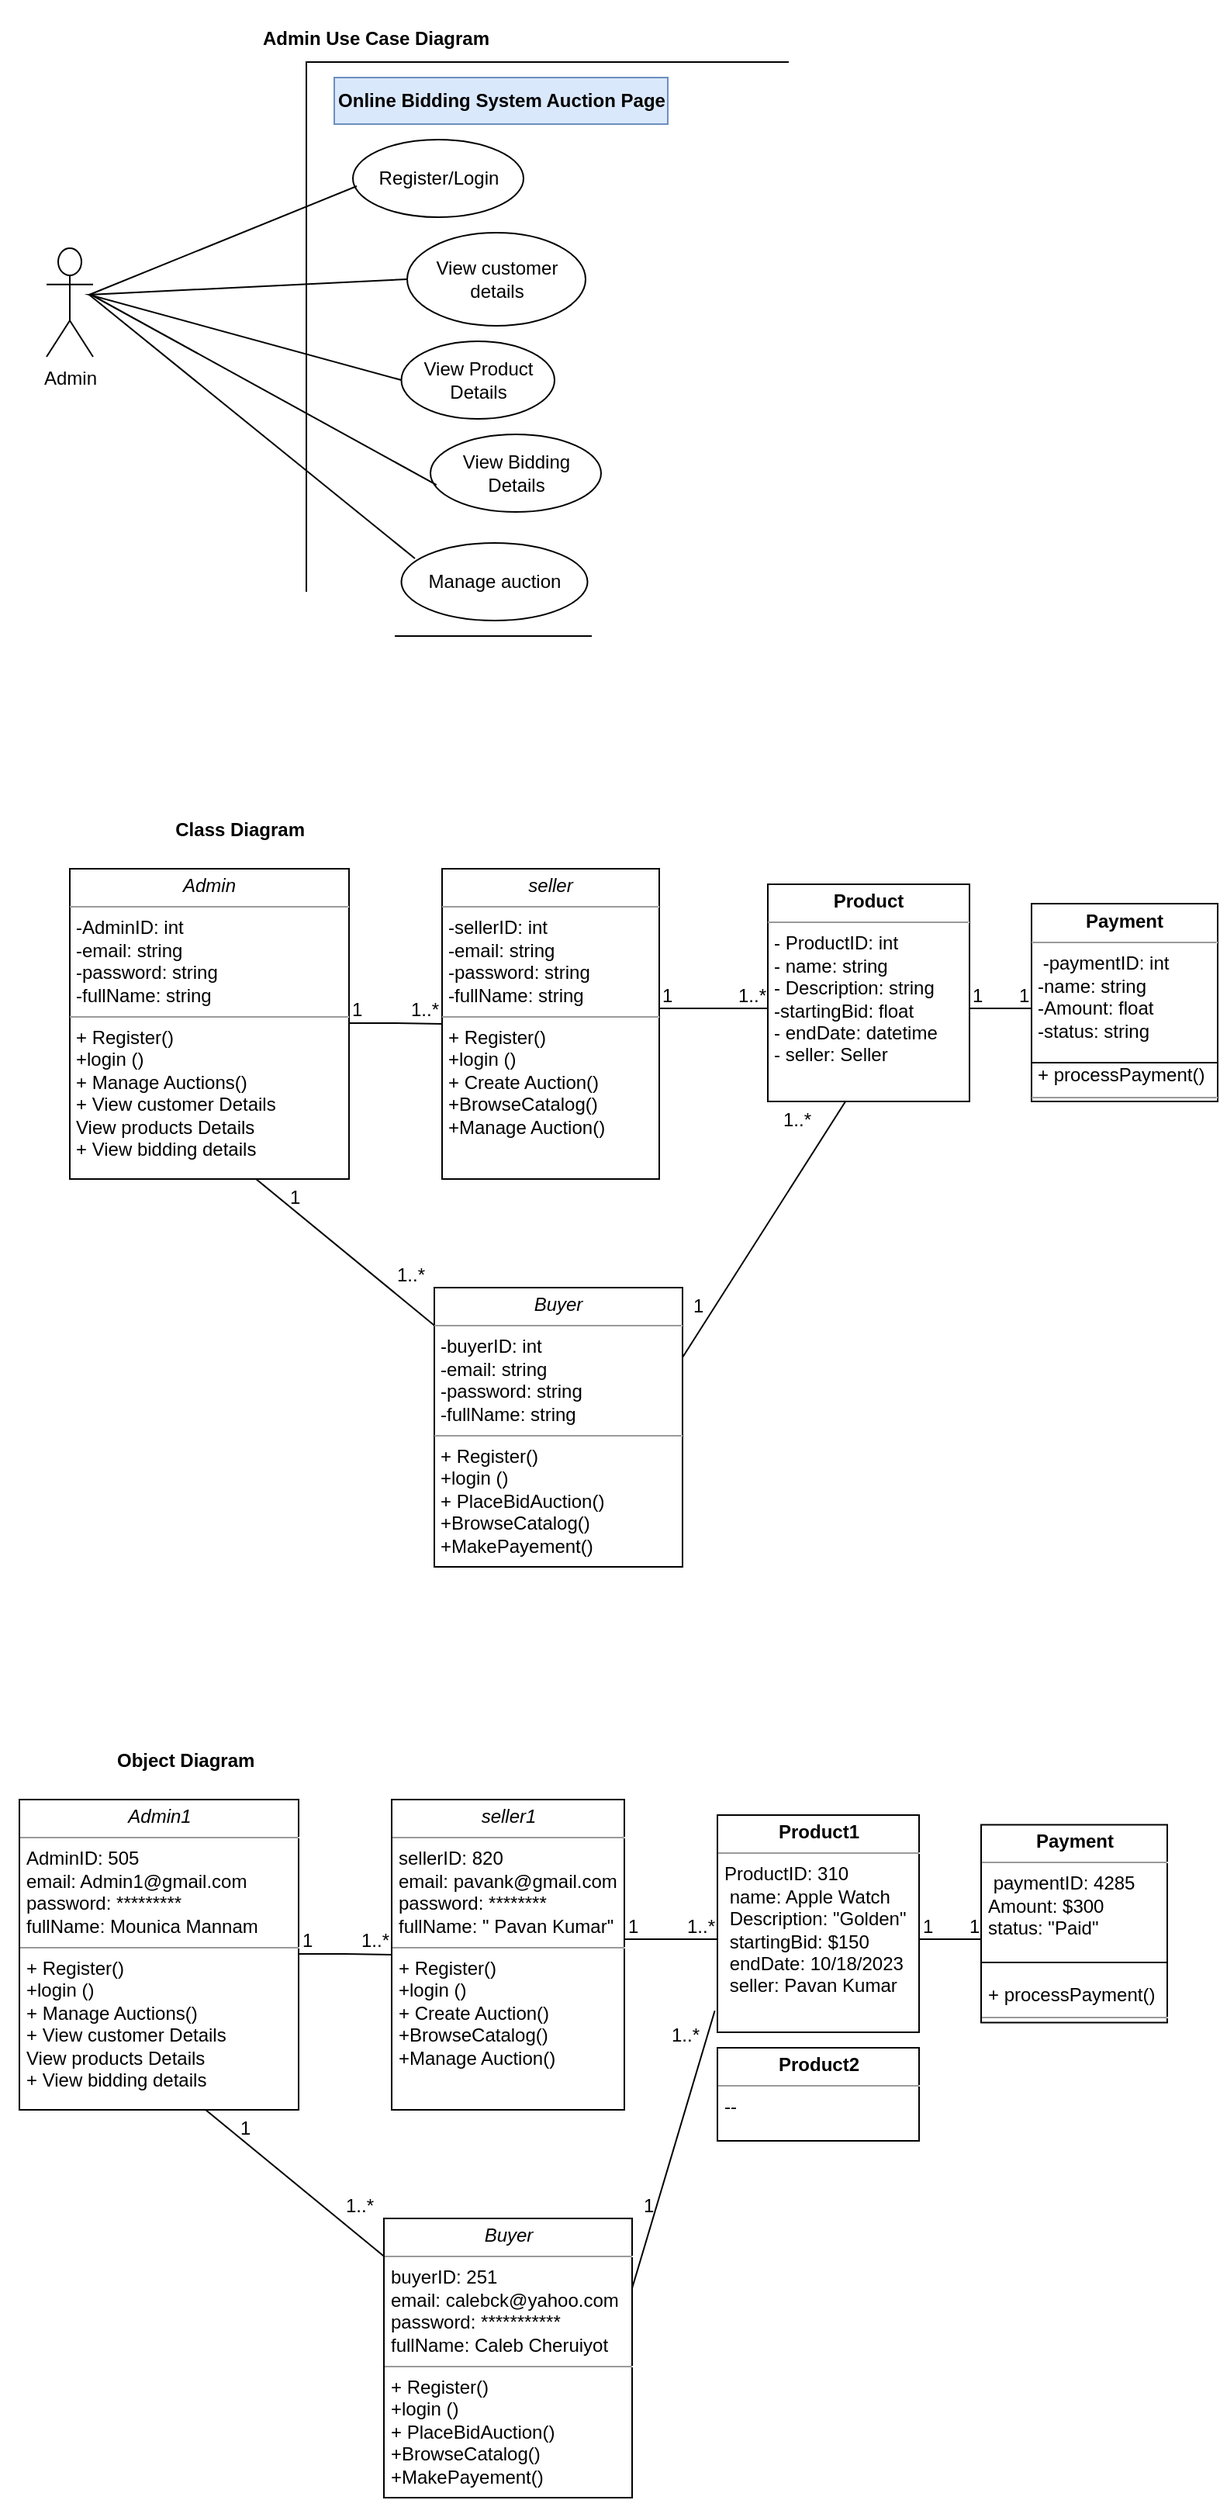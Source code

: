<mxfile version="22.1.3" type="github">
  <diagram name="Page-1" id="OG9XARLu_X4fbzeJdVaa">
    <mxGraphModel dx="756" dy="419" grid="1" gridSize="10" guides="1" tooltips="1" connect="1" arrows="1" fold="1" page="1" pageScale="1" pageWidth="850" pageHeight="1100" math="0" shadow="0">
      <root>
        <mxCell id="0" />
        <mxCell id="1" parent="0" />
        <mxCell id="toqwwro1pnexpCAOvcfP-1" value="" style="whiteSpace=wrap;html=1;aspect=fixed;" vertex="1" parent="1">
          <mxGeometry x="257.5" y="110" width="370" height="370" as="geometry" />
        </mxCell>
        <mxCell id="toqwwro1pnexpCAOvcfP-2" value="Online Bidding System Auction Page" style="text;html=1;strokeColor=#6c8ebf;fillColor=#dae8fc;align=center;verticalAlign=middle;whiteSpace=wrap;rounded=0;fontStyle=1" vertex="1" parent="1">
          <mxGeometry x="275.5" y="120" width="215" height="30" as="geometry" />
        </mxCell>
        <mxCell id="toqwwro1pnexpCAOvcfP-3" value="View customer details" style="ellipse;whiteSpace=wrap;html=1;" vertex="1" parent="1">
          <mxGeometry x="322.5" y="220" width="115" height="60" as="geometry" />
        </mxCell>
        <mxCell id="toqwwro1pnexpCAOvcfP-4" value="View Product Details" style="ellipse;whiteSpace=wrap;html=1;" vertex="1" parent="1">
          <mxGeometry x="318.75" y="290" width="98.75" height="50" as="geometry" />
        </mxCell>
        <mxCell id="toqwwro1pnexpCAOvcfP-5" value="View Bidding Details" style="ellipse;whiteSpace=wrap;html=1;" vertex="1" parent="1">
          <mxGeometry x="337.5" y="350" width="110" height="50" as="geometry" />
        </mxCell>
        <mxCell id="toqwwro1pnexpCAOvcfP-6" value="Admin" style="shape=umlActor;verticalLabelPosition=bottom;verticalAlign=top;html=1;outlineConnect=0;" vertex="1" parent="1">
          <mxGeometry x="90" y="230" width="30" height="70" as="geometry" />
        </mxCell>
        <mxCell id="toqwwro1pnexpCAOvcfP-7" value="" style="endArrow=none;html=1;rounded=0;entryX=0;entryY=0.5;entryDx=0;entryDy=0;exitX=0;exitY=0.5;exitDx=0;exitDy=0;" edge="1" parent="1" source="toqwwro1pnexpCAOvcfP-4" target="toqwwro1pnexpCAOvcfP-3">
          <mxGeometry width="50" height="50" relative="1" as="geometry">
            <mxPoint x="340" y="360" as="sourcePoint" />
            <mxPoint x="390" y="310" as="targetPoint" />
            <Array as="points">
              <mxPoint x="117.5" y="260" />
            </Array>
          </mxGeometry>
        </mxCell>
        <mxCell id="toqwwro1pnexpCAOvcfP-8" value="" style="endArrow=none;html=1;rounded=0;" edge="1" parent="1">
          <mxGeometry width="50" height="50" relative="1" as="geometry">
            <mxPoint x="327.5" y="430" as="sourcePoint" />
            <mxPoint x="117.5" y="260" as="targetPoint" />
            <Array as="points">
              <mxPoint x="327.5" y="430" />
            </Array>
          </mxGeometry>
        </mxCell>
        <mxCell id="toqwwro1pnexpCAOvcfP-9" value="Register/Login" style="ellipse;whiteSpace=wrap;html=1;" vertex="1" parent="1">
          <mxGeometry x="287.5" y="160" width="110" height="50" as="geometry" />
        </mxCell>
        <mxCell id="toqwwro1pnexpCAOvcfP-10" value="" style="endArrow=none;html=1;rounded=0;" edge="1" parent="1">
          <mxGeometry width="50" height="50" relative="1" as="geometry">
            <mxPoint x="290" y="190" as="sourcePoint" />
            <mxPoint x="117.5" y="260" as="targetPoint" />
            <Array as="points">
              <mxPoint x="290" y="190" />
            </Array>
          </mxGeometry>
        </mxCell>
        <mxCell id="toqwwro1pnexpCAOvcfP-11" value="Manage auction" style="ellipse;whiteSpace=wrap;html=1;" vertex="1" parent="1">
          <mxGeometry x="318.75" y="420" width="120" height="50" as="geometry" />
        </mxCell>
        <mxCell id="toqwwro1pnexpCAOvcfP-12" value="" style="endArrow=none;html=1;rounded=0;exitX=0.035;exitY=0.651;exitDx=0;exitDy=0;exitPerimeter=0;" edge="1" parent="1" source="toqwwro1pnexpCAOvcfP-5">
          <mxGeometry width="50" height="50" relative="1" as="geometry">
            <mxPoint x="318.75" y="410" as="sourcePoint" />
            <mxPoint x="118.75" y="260" as="targetPoint" />
            <Array as="points" />
          </mxGeometry>
        </mxCell>
        <mxCell id="toqwwro1pnexpCAOvcfP-13" value="&lt;p style=&quot;margin:0px;margin-top:4px;text-align:center;&quot;&gt;&lt;i&gt;seller&lt;/i&gt;&lt;/p&gt;&lt;hr size=&quot;1&quot;&gt;&lt;p style=&quot;margin:0px;margin-left:4px;&quot;&gt;-sellerID: int&lt;/p&gt;&lt;p style=&quot;margin:0px;margin-left:4px;&quot;&gt;-email: string&lt;/p&gt;&lt;p style=&quot;margin:0px;margin-left:4px;&quot;&gt;-password: string&lt;/p&gt;&lt;p style=&quot;margin:0px;margin-left:4px;&quot;&gt;-fullName: string&lt;br&gt;&lt;/p&gt;&lt;hr size=&quot;1&quot;&gt;&lt;p style=&quot;margin:0px;margin-left:4px;&quot;&gt;+ Register()&lt;/p&gt;&lt;p style=&quot;margin:0px;margin-left:4px;&quot;&gt;+login ()&lt;/p&gt;&lt;p style=&quot;margin:0px;margin-left:4px;&quot;&gt;+ Create Auction()&lt;/p&gt;&lt;p style=&quot;margin:0px;margin-left:4px;&quot;&gt;+BrowseCatalog()&lt;/p&gt;&lt;p style=&quot;margin:0px;margin-left:4px;&quot;&gt;+Manage Auction()&lt;/p&gt;&lt;p style=&quot;margin:0px;margin-left:4px;&quot;&gt;&lt;br&gt;&lt;/p&gt;" style="verticalAlign=top;align=left;overflow=fill;fontSize=12;fontFamily=Helvetica;html=1;whiteSpace=wrap;" vertex="1" parent="1">
          <mxGeometry x="345" y="630" width="140" height="200" as="geometry" />
        </mxCell>
        <mxCell id="toqwwro1pnexpCAOvcfP-14" value="&lt;p style=&quot;margin:0px;margin-top:4px;text-align:center;&quot;&gt;&lt;b&gt;Product&lt;/b&gt;&lt;/p&gt;&lt;hr size=&quot;1&quot;&gt;&lt;p style=&quot;margin:0px;margin-left:4px;&quot;&gt;- ProductID: int&lt;/p&gt;&lt;p style=&quot;margin:0px;margin-left:4px;&quot;&gt;- name: string&lt;/p&gt;&lt;p style=&quot;margin:0px;margin-left:4px;&quot;&gt;- Description: string&lt;/p&gt;&lt;p style=&quot;margin:0px;margin-left:4px;&quot;&gt;-startingBid: float&lt;/p&gt;&lt;p style=&quot;margin:0px;margin-left:4px;&quot;&gt;- endDate: datetime&lt;/p&gt;&lt;p style=&quot;margin:0px;margin-left:4px;&quot;&gt;- seller: Seller&lt;/p&gt;&lt;p style=&quot;margin:0px;margin-left:4px;&quot;&gt;&lt;br&gt;&lt;/p&gt;&lt;p style=&quot;margin:0px;margin-left:4px;&quot;&gt;&lt;br&gt;&lt;/p&gt;&lt;hr size=&quot;1&quot;&gt;&lt;p style=&quot;margin:0px;margin-left:4px;&quot;&gt;+ method(): Type&lt;/p&gt;" style="verticalAlign=top;align=left;overflow=fill;fontSize=12;fontFamily=Helvetica;html=1;whiteSpace=wrap;" vertex="1" parent="1">
          <mxGeometry x="555" y="640" width="130" height="140" as="geometry" />
        </mxCell>
        <mxCell id="toqwwro1pnexpCAOvcfP-15" value="&lt;p style=&quot;margin:0px;margin-top:4px;text-align:center;&quot;&gt;&lt;i&gt;Buyer&lt;/i&gt;&lt;/p&gt;&lt;hr size=&quot;1&quot;&gt;&lt;p style=&quot;margin:0px;margin-left:4px;&quot;&gt;-buyerID: int&lt;/p&gt;&lt;p style=&quot;margin:0px;margin-left:4px;&quot;&gt;-email: string&lt;/p&gt;&lt;p style=&quot;margin:0px;margin-left:4px;&quot;&gt;-password: string&lt;/p&gt;&lt;p style=&quot;margin:0px;margin-left:4px;&quot;&gt;-fullName: string&lt;br&gt;&lt;/p&gt;&lt;hr size=&quot;1&quot;&gt;&lt;p style=&quot;margin:0px;margin-left:4px;&quot;&gt;+ Register()&lt;/p&gt;&lt;p style=&quot;margin:0px;margin-left:4px;&quot;&gt;+login ()&lt;/p&gt;&lt;p style=&quot;margin:0px;margin-left:4px;&quot;&gt;+ PlaceBidAuction()&lt;/p&gt;&lt;p style=&quot;margin:0px;margin-left:4px;&quot;&gt;+BrowseCatalog()&lt;/p&gt;&lt;p style=&quot;margin:0px;margin-left:4px;&quot;&gt;+MakePayement()&lt;/p&gt;&lt;p style=&quot;margin:0px;margin-left:4px;&quot;&gt;&lt;br&gt;&lt;/p&gt;" style="verticalAlign=top;align=left;overflow=fill;fontSize=12;fontFamily=Helvetica;html=1;whiteSpace=wrap;" vertex="1" parent="1">
          <mxGeometry x="340" y="900" width="160" height="180" as="geometry" />
        </mxCell>
        <mxCell id="toqwwro1pnexpCAOvcfP-16" value="&lt;p style=&quot;margin:0px;margin-top:4px;text-align:center;&quot;&gt;&lt;i&gt;Admin&lt;/i&gt;&lt;/p&gt;&lt;hr size=&quot;1&quot;&gt;&lt;p style=&quot;margin:0px;margin-left:4px;&quot;&gt;-AdminID: int&lt;/p&gt;&lt;p style=&quot;margin:0px;margin-left:4px;&quot;&gt;-email: string&lt;/p&gt;&lt;p style=&quot;margin:0px;margin-left:4px;&quot;&gt;-password: string&lt;/p&gt;&lt;p style=&quot;margin:0px;margin-left:4px;&quot;&gt;-fullName: string&lt;br&gt;&lt;/p&gt;&lt;hr size=&quot;1&quot;&gt;&lt;p style=&quot;margin:0px;margin-left:4px;&quot;&gt;+ Register()&lt;/p&gt;&lt;p style=&quot;margin:0px;margin-left:4px;&quot;&gt;+login ()&lt;/p&gt;&lt;p style=&quot;margin:0px;margin-left:4px;&quot;&gt;+ Manage Auctions&lt;span style=&quot;background-color: initial;&quot;&gt;()&lt;/span&gt;&lt;/p&gt;&lt;p style=&quot;margin:0px;margin-left:4px;&quot;&gt;&lt;span style=&quot;background-color: initial;&quot;&gt;+ View customer Details&lt;/span&gt;&lt;/p&gt;&lt;p style=&quot;margin:0px;margin-left:4px;&quot;&gt;&lt;span style=&quot;background-color: initial;&quot;&gt;View products Details&lt;/span&gt;&lt;/p&gt;&lt;p style=&quot;margin:0px;margin-left:4px;&quot;&gt;&lt;span style=&quot;background-color: initial;&quot;&gt;+ View bidding details&lt;/span&gt;&lt;/p&gt;&lt;p style=&quot;margin:0px;margin-left:4px;&quot;&gt;&lt;br&gt;&lt;/p&gt;" style="verticalAlign=top;align=left;overflow=fill;fontSize=12;fontFamily=Helvetica;html=1;whiteSpace=wrap;" vertex="1" parent="1">
          <mxGeometry x="105" y="630" width="180" height="200" as="geometry" />
        </mxCell>
        <mxCell id="toqwwro1pnexpCAOvcfP-17" value="" style="endArrow=none;html=1;rounded=0;" edge="1" parent="1">
          <mxGeometry relative="1" as="geometry">
            <mxPoint x="285" y="729.5" as="sourcePoint" />
            <mxPoint x="345" y="730" as="targetPoint" />
            <Array as="points">
              <mxPoint x="315" y="729.5" />
            </Array>
          </mxGeometry>
        </mxCell>
        <mxCell id="toqwwro1pnexpCAOvcfP-18" value="1" style="resizable=0;html=1;whiteSpace=wrap;align=left;verticalAlign=bottom;" connectable="0" vertex="1" parent="toqwwro1pnexpCAOvcfP-17">
          <mxGeometry x="-1" relative="1" as="geometry" />
        </mxCell>
        <mxCell id="toqwwro1pnexpCAOvcfP-19" value="1..*" style="resizable=0;html=1;whiteSpace=wrap;align=right;verticalAlign=bottom;" connectable="0" vertex="1" parent="toqwwro1pnexpCAOvcfP-17">
          <mxGeometry x="1" relative="1" as="geometry" />
        </mxCell>
        <mxCell id="toqwwro1pnexpCAOvcfP-20" value="" style="endArrow=none;html=1;rounded=0;" edge="1" parent="1">
          <mxGeometry relative="1" as="geometry">
            <mxPoint x="485" y="720" as="sourcePoint" />
            <mxPoint x="555" y="720" as="targetPoint" />
            <Array as="points" />
          </mxGeometry>
        </mxCell>
        <mxCell id="toqwwro1pnexpCAOvcfP-21" value="1" style="resizable=0;html=1;whiteSpace=wrap;align=left;verticalAlign=bottom;" connectable="0" vertex="1" parent="toqwwro1pnexpCAOvcfP-20">
          <mxGeometry x="-1" relative="1" as="geometry">
            <mxPoint as="offset" />
          </mxGeometry>
        </mxCell>
        <mxCell id="toqwwro1pnexpCAOvcfP-22" value="1..*" style="resizable=0;html=1;whiteSpace=wrap;align=right;verticalAlign=bottom;" connectable="0" vertex="1" parent="toqwwro1pnexpCAOvcfP-20">
          <mxGeometry x="1" relative="1" as="geometry">
            <mxPoint as="offset" />
          </mxGeometry>
        </mxCell>
        <mxCell id="toqwwro1pnexpCAOvcfP-23" value="" style="endArrow=none;html=1;rounded=0;exitX=0.667;exitY=1;exitDx=0;exitDy=0;exitPerimeter=0;" edge="1" parent="1" source="toqwwro1pnexpCAOvcfP-16" target="toqwwro1pnexpCAOvcfP-15">
          <mxGeometry relative="1" as="geometry">
            <mxPoint x="365" y="870.001" as="sourcePoint" />
            <mxPoint x="385" y="921" as="targetPoint" />
            <Array as="points" />
          </mxGeometry>
        </mxCell>
        <mxCell id="toqwwro1pnexpCAOvcfP-24" value="&lt;p style=&quot;margin:0px;margin-top:4px;text-align:center;&quot;&gt;&lt;b&gt;Payment&lt;/b&gt;&lt;/p&gt;&lt;hr size=&quot;1&quot;&gt;&lt;p style=&quot;margin:0px;margin-left:4px;&quot;&gt;&amp;nbsp;-paymentID: int&lt;/p&gt;&lt;p style=&quot;margin:0px;margin-left:4px;&quot;&gt;-name: string&amp;nbsp;&lt;/p&gt;&lt;p style=&quot;margin:0px;margin-left:4px;&quot;&gt;-Amount: float&lt;/p&gt;&lt;p style=&quot;margin:0px;margin-left:4px;&quot;&gt;-status: string&lt;/p&gt;&lt;p style=&quot;margin:0px;margin-left:4px;&quot;&gt;&lt;br&gt;&lt;/p&gt;&lt;p style=&quot;margin:0px;margin-left:4px;&quot;&gt;+ processPayment()&lt;/p&gt;&lt;hr size=&quot;1&quot;&gt;&lt;p style=&quot;margin:0px;margin-left:4px;&quot;&gt;&lt;br&gt;&lt;/p&gt;" style="verticalAlign=top;align=left;overflow=fill;fontSize=12;fontFamily=Helvetica;html=1;whiteSpace=wrap;" vertex="1" parent="1">
          <mxGeometry x="725" y="652.5" width="120" height="127.5" as="geometry" />
        </mxCell>
        <mxCell id="toqwwro1pnexpCAOvcfP-25" value="1..*" style="resizable=0;html=1;whiteSpace=wrap;align=right;verticalAlign=bottom;" connectable="0" vertex="1" parent="1">
          <mxGeometry x="335" y="900" as="geometry" />
        </mxCell>
        <mxCell id="toqwwro1pnexpCAOvcfP-26" value="1" style="resizable=0;html=1;whiteSpace=wrap;align=left;verticalAlign=bottom;" connectable="0" vertex="1" parent="1">
          <mxGeometry x="245" y="850" as="geometry" />
        </mxCell>
        <mxCell id="toqwwro1pnexpCAOvcfP-27" value="" style="endArrow=none;html=1;rounded=0;" edge="1" parent="1">
          <mxGeometry relative="1" as="geometry">
            <mxPoint x="685" y="720" as="sourcePoint" />
            <mxPoint x="725" y="720" as="targetPoint" />
            <Array as="points" />
          </mxGeometry>
        </mxCell>
        <mxCell id="toqwwro1pnexpCAOvcfP-28" value="1" style="resizable=0;html=1;whiteSpace=wrap;align=left;verticalAlign=bottom;" connectable="0" vertex="1" parent="toqwwro1pnexpCAOvcfP-27">
          <mxGeometry x="-1" relative="1" as="geometry">
            <mxPoint as="offset" />
          </mxGeometry>
        </mxCell>
        <mxCell id="toqwwro1pnexpCAOvcfP-29" value="1" style="resizable=0;html=1;whiteSpace=wrap;align=left;verticalAlign=bottom;" connectable="0" vertex="1" parent="1">
          <mxGeometry x="715" y="720" as="geometry" />
        </mxCell>
        <mxCell id="toqwwro1pnexpCAOvcfP-30" value="" style="line;strokeWidth=1;fillColor=none;align=left;verticalAlign=middle;spacingTop=-1;spacingLeft=3;spacingRight=3;rotatable=0;labelPosition=right;points=[];portConstraint=eastwest;strokeColor=inherit;" vertex="1" parent="1">
          <mxGeometry x="725" y="750" width="120" height="10" as="geometry" />
        </mxCell>
        <mxCell id="toqwwro1pnexpCAOvcfP-31" value="" style="endArrow=none;html=1;rounded=0;entryX=0.385;entryY=1;entryDx=0;entryDy=0;entryPerimeter=0;exitX=1;exitY=0.25;exitDx=0;exitDy=0;" edge="1" parent="1" source="toqwwro1pnexpCAOvcfP-15" target="toqwwro1pnexpCAOvcfP-14">
          <mxGeometry relative="1" as="geometry">
            <mxPoint x="500" y="930" as="sourcePoint" />
            <mxPoint x="570" y="930" as="targetPoint" />
            <Array as="points" />
          </mxGeometry>
        </mxCell>
        <mxCell id="toqwwro1pnexpCAOvcfP-32" value="1" style="resizable=0;html=1;whiteSpace=wrap;align=left;verticalAlign=bottom;" connectable="0" vertex="1" parent="toqwwro1pnexpCAOvcfP-31">
          <mxGeometry x="-1" relative="1" as="geometry">
            <mxPoint x="5" y="-25" as="offset" />
          </mxGeometry>
        </mxCell>
        <mxCell id="toqwwro1pnexpCAOvcfP-33" value="1..*" style="resizable=0;html=1;whiteSpace=wrap;align=right;verticalAlign=bottom;" connectable="0" vertex="1" parent="toqwwro1pnexpCAOvcfP-31">
          <mxGeometry x="1" relative="1" as="geometry">
            <mxPoint x="-20" y="20" as="offset" />
          </mxGeometry>
        </mxCell>
        <mxCell id="toqwwro1pnexpCAOvcfP-34" value="&lt;p style=&quot;margin:0px;margin-top:4px;text-align:center;&quot;&gt;&lt;i&gt;seller1&lt;/i&gt;&lt;/p&gt;&lt;hr size=&quot;1&quot;&gt;&lt;p style=&quot;margin:0px;margin-left:4px;&quot;&gt;sellerID: 820&lt;/p&gt;&lt;p style=&quot;margin:0px;margin-left:4px;&quot;&gt;email: pavank@gmail.com&lt;/p&gt;&lt;p style=&quot;margin:0px;margin-left:4px;&quot;&gt;password: ********&lt;/p&gt;&lt;p style=&quot;margin:0px;margin-left:4px;&quot;&gt;fullName: &quot; Pavan Kumar&quot;&lt;br&gt;&lt;/p&gt;&lt;hr size=&quot;1&quot;&gt;&lt;p style=&quot;margin:0px;margin-left:4px;&quot;&gt;+ Register()&lt;/p&gt;&lt;p style=&quot;margin:0px;margin-left:4px;&quot;&gt;+login ()&lt;/p&gt;&lt;p style=&quot;margin:0px;margin-left:4px;&quot;&gt;+ Create Auction()&lt;/p&gt;&lt;p style=&quot;margin:0px;margin-left:4px;&quot;&gt;+BrowseCatalog()&lt;/p&gt;&lt;p style=&quot;margin:0px;margin-left:4px;&quot;&gt;+Manage Auction()&lt;/p&gt;&lt;p style=&quot;margin:0px;margin-left:4px;&quot;&gt;&lt;br&gt;&lt;/p&gt;" style="verticalAlign=top;align=left;overflow=fill;fontSize=12;fontFamily=Helvetica;html=1;whiteSpace=wrap;" vertex="1" parent="1">
          <mxGeometry x="312.5" y="1230" width="150" height="200" as="geometry" />
        </mxCell>
        <mxCell id="toqwwro1pnexpCAOvcfP-35" value="&lt;p style=&quot;margin:0px;margin-top:4px;text-align:center;&quot;&gt;&lt;b&gt;Product1&lt;/b&gt;&lt;/p&gt;&lt;hr size=&quot;1&quot;&gt;&lt;p style=&quot;margin:0px;margin-left:4px;&quot;&gt;ProductID: 310&lt;/p&gt;&lt;p style=&quot;margin:0px;margin-left:4px;&quot;&gt;&amp;nbsp;name: Apple Watch&lt;/p&gt;&lt;p style=&quot;margin:0px;margin-left:4px;&quot;&gt;&amp;nbsp;Description: &quot;Golden&quot;&lt;/p&gt;&lt;p style=&quot;margin:0px;margin-left:4px;&quot;&gt;&amp;nbsp;startingBid: $150&lt;/p&gt;&lt;p style=&quot;margin:0px;margin-left:4px;&quot;&gt;&amp;nbsp;endDate: 10/18/2023&lt;/p&gt;&lt;p style=&quot;margin:0px;margin-left:4px;&quot;&gt;&amp;nbsp;seller: Pavan Kumar&lt;/p&gt;&lt;p style=&quot;margin:0px;margin-left:4px;&quot;&gt;&lt;br&gt;&lt;/p&gt;&lt;p style=&quot;margin:0px;margin-left:4px;&quot;&gt;&lt;br&gt;&lt;/p&gt;&lt;hr size=&quot;1&quot;&gt;&lt;p style=&quot;margin:0px;margin-left:4px;&quot;&gt;+ method(): Type&lt;/p&gt;" style="verticalAlign=top;align=left;overflow=fill;fontSize=12;fontFamily=Helvetica;html=1;whiteSpace=wrap;" vertex="1" parent="1">
          <mxGeometry x="522.5" y="1240" width="130" height="140" as="geometry" />
        </mxCell>
        <mxCell id="toqwwro1pnexpCAOvcfP-36" value="&lt;p style=&quot;margin:0px;margin-top:4px;text-align:center;&quot;&gt;&lt;i&gt;Buyer&lt;/i&gt;&lt;/p&gt;&lt;hr size=&quot;1&quot;&gt;&lt;p style=&quot;margin:0px;margin-left:4px;&quot;&gt;buyerID: 251&lt;/p&gt;&lt;p style=&quot;margin:0px;margin-left:4px;&quot;&gt;email: calebck@yahoo.com&lt;/p&gt;&lt;p style=&quot;margin:0px;margin-left:4px;&quot;&gt;password: ***********&lt;/p&gt;&lt;p style=&quot;margin:0px;margin-left:4px;&quot;&gt;fullName: Caleb Cheruiyot&lt;br&gt;&lt;/p&gt;&lt;hr size=&quot;1&quot;&gt;&lt;p style=&quot;margin:0px;margin-left:4px;&quot;&gt;+ Register()&lt;/p&gt;&lt;p style=&quot;margin:0px;margin-left:4px;&quot;&gt;+login ()&lt;/p&gt;&lt;p style=&quot;margin:0px;margin-left:4px;&quot;&gt;+ PlaceBidAuction()&lt;/p&gt;&lt;p style=&quot;margin:0px;margin-left:4px;&quot;&gt;+BrowseCatalog()&lt;/p&gt;&lt;p style=&quot;margin:0px;margin-left:4px;&quot;&gt;+MakePayement()&lt;/p&gt;&lt;p style=&quot;margin:0px;margin-left:4px;&quot;&gt;&lt;br&gt;&lt;/p&gt;" style="verticalAlign=top;align=left;overflow=fill;fontSize=12;fontFamily=Helvetica;html=1;whiteSpace=wrap;" vertex="1" parent="1">
          <mxGeometry x="307.5" y="1500" width="160" height="180" as="geometry" />
        </mxCell>
        <mxCell id="toqwwro1pnexpCAOvcfP-37" value="&lt;p style=&quot;margin:0px;margin-top:4px;text-align:center;&quot;&gt;&lt;i&gt;Admin1&lt;/i&gt;&lt;/p&gt;&lt;hr size=&quot;1&quot;&gt;&lt;p style=&quot;margin:0px;margin-left:4px;&quot;&gt;AdminID: 505&lt;/p&gt;&lt;p style=&quot;margin:0px;margin-left:4px;&quot;&gt;email: Admin1@gmail.com&lt;/p&gt;&lt;p style=&quot;margin:0px;margin-left:4px;&quot;&gt;password: *********&lt;/p&gt;&lt;p style=&quot;margin:0px;margin-left:4px;&quot;&gt;fullName: Mounica Mannam&lt;br&gt;&lt;/p&gt;&lt;hr size=&quot;1&quot;&gt;&lt;p style=&quot;margin:0px;margin-left:4px;&quot;&gt;+ Register()&lt;/p&gt;&lt;p style=&quot;margin:0px;margin-left:4px;&quot;&gt;+login ()&lt;/p&gt;&lt;p style=&quot;margin:0px;margin-left:4px;&quot;&gt;+ Manage Auctions&lt;span style=&quot;background-color: initial;&quot;&gt;()&lt;/span&gt;&lt;/p&gt;&lt;p style=&quot;margin:0px;margin-left:4px;&quot;&gt;&lt;span style=&quot;background-color: initial;&quot;&gt;+ View customer Details&lt;/span&gt;&lt;/p&gt;&lt;p style=&quot;margin:0px;margin-left:4px;&quot;&gt;&lt;span style=&quot;background-color: initial;&quot;&gt;View products Details&lt;/span&gt;&lt;/p&gt;&lt;p style=&quot;margin:0px;margin-left:4px;&quot;&gt;&lt;span style=&quot;background-color: initial;&quot;&gt;+ View bidding details&lt;/span&gt;&lt;/p&gt;&lt;p style=&quot;margin:0px;margin-left:4px;&quot;&gt;&lt;br&gt;&lt;/p&gt;" style="verticalAlign=top;align=left;overflow=fill;fontSize=12;fontFamily=Helvetica;html=1;whiteSpace=wrap;" vertex="1" parent="1">
          <mxGeometry x="72.5" y="1230" width="180" height="200" as="geometry" />
        </mxCell>
        <mxCell id="toqwwro1pnexpCAOvcfP-38" value="" style="endArrow=none;html=1;rounded=0;" edge="1" parent="1">
          <mxGeometry relative="1" as="geometry">
            <mxPoint x="252.5" y="1329.5" as="sourcePoint" />
            <mxPoint x="312.5" y="1330" as="targetPoint" />
            <Array as="points">
              <mxPoint x="282.5" y="1329.5" />
            </Array>
          </mxGeometry>
        </mxCell>
        <mxCell id="toqwwro1pnexpCAOvcfP-39" value="1" style="resizable=0;html=1;whiteSpace=wrap;align=left;verticalAlign=bottom;" connectable="0" vertex="1" parent="toqwwro1pnexpCAOvcfP-38">
          <mxGeometry x="-1" relative="1" as="geometry" />
        </mxCell>
        <mxCell id="toqwwro1pnexpCAOvcfP-40" value="1..*" style="resizable=0;html=1;whiteSpace=wrap;align=right;verticalAlign=bottom;" connectable="0" vertex="1" parent="toqwwro1pnexpCAOvcfP-38">
          <mxGeometry x="1" relative="1" as="geometry" />
        </mxCell>
        <mxCell id="toqwwro1pnexpCAOvcfP-41" value="" style="endArrow=none;html=1;rounded=0;exitX=1;exitY=0.45;exitDx=0;exitDy=0;exitPerimeter=0;" edge="1" parent="1" source="toqwwro1pnexpCAOvcfP-34">
          <mxGeometry relative="1" as="geometry">
            <mxPoint x="472.5" y="1320" as="sourcePoint" />
            <mxPoint x="522.5" y="1320" as="targetPoint" />
            <Array as="points" />
          </mxGeometry>
        </mxCell>
        <mxCell id="toqwwro1pnexpCAOvcfP-42" value="1" style="resizable=0;html=1;whiteSpace=wrap;align=left;verticalAlign=bottom;" connectable="0" vertex="1" parent="toqwwro1pnexpCAOvcfP-41">
          <mxGeometry x="-1" relative="1" as="geometry">
            <mxPoint as="offset" />
          </mxGeometry>
        </mxCell>
        <mxCell id="toqwwro1pnexpCAOvcfP-43" value="1..*" style="resizable=0;html=1;whiteSpace=wrap;align=right;verticalAlign=bottom;" connectable="0" vertex="1" parent="toqwwro1pnexpCAOvcfP-41">
          <mxGeometry x="1" relative="1" as="geometry">
            <mxPoint as="offset" />
          </mxGeometry>
        </mxCell>
        <mxCell id="toqwwro1pnexpCAOvcfP-44" value="" style="endArrow=none;html=1;rounded=0;exitX=0.667;exitY=1;exitDx=0;exitDy=0;exitPerimeter=0;" edge="1" parent="1" source="toqwwro1pnexpCAOvcfP-37" target="toqwwro1pnexpCAOvcfP-36">
          <mxGeometry relative="1" as="geometry">
            <mxPoint x="332.5" y="1470.001" as="sourcePoint" />
            <mxPoint x="352.5" y="1521" as="targetPoint" />
            <Array as="points" />
          </mxGeometry>
        </mxCell>
        <mxCell id="toqwwro1pnexpCAOvcfP-45" value="&lt;p style=&quot;margin:0px;margin-top:4px;text-align:center;&quot;&gt;&lt;b&gt;Payment&lt;/b&gt;&lt;/p&gt;&lt;hr size=&quot;1&quot;&gt;&lt;p style=&quot;margin:0px;margin-left:4px;&quot;&gt;&amp;nbsp;paymentID: 4285&lt;/p&gt;&lt;p style=&quot;margin:0px;margin-left:4px;&quot;&gt;Amount: $300&lt;/p&gt;&lt;p style=&quot;margin:0px;margin-left:4px;&quot;&gt;status: &quot;Paid&quot;&lt;/p&gt;&lt;p style=&quot;margin:0px;margin-left:4px;&quot;&gt;&lt;br&gt;&lt;/p&gt;&lt;p style=&quot;margin:0px;margin-left:4px;&quot;&gt;&lt;br&gt;&lt;/p&gt;&lt;p style=&quot;margin:0px;margin-left:4px;&quot;&gt;+ processPayment()&lt;/p&gt;&lt;hr size=&quot;1&quot;&gt;&lt;p style=&quot;margin:0px;margin-left:4px;&quot;&gt;&lt;br&gt;&lt;/p&gt;" style="verticalAlign=top;align=left;overflow=fill;fontSize=12;fontFamily=Helvetica;html=1;whiteSpace=wrap;" vertex="1" parent="1">
          <mxGeometry x="692.5" y="1246.25" width="120" height="127.5" as="geometry" />
        </mxCell>
        <mxCell id="toqwwro1pnexpCAOvcfP-46" value="1..*" style="resizable=0;html=1;whiteSpace=wrap;align=right;verticalAlign=bottom;" connectable="0" vertex="1" parent="1">
          <mxGeometry x="302.5" y="1500" as="geometry" />
        </mxCell>
        <mxCell id="toqwwro1pnexpCAOvcfP-47" value="1" style="resizable=0;html=1;whiteSpace=wrap;align=left;verticalAlign=bottom;" connectable="0" vertex="1" parent="1">
          <mxGeometry x="212.5" y="1450" as="geometry" />
        </mxCell>
        <mxCell id="toqwwro1pnexpCAOvcfP-48" value="" style="endArrow=none;html=1;rounded=0;" edge="1" parent="1">
          <mxGeometry relative="1" as="geometry">
            <mxPoint x="652.5" y="1320" as="sourcePoint" />
            <mxPoint x="692.5" y="1320" as="targetPoint" />
            <Array as="points" />
          </mxGeometry>
        </mxCell>
        <mxCell id="toqwwro1pnexpCAOvcfP-49" value="1" style="resizable=0;html=1;whiteSpace=wrap;align=left;verticalAlign=bottom;" connectable="0" vertex="1" parent="toqwwro1pnexpCAOvcfP-48">
          <mxGeometry x="-1" relative="1" as="geometry">
            <mxPoint as="offset" />
          </mxGeometry>
        </mxCell>
        <mxCell id="toqwwro1pnexpCAOvcfP-50" value="1" style="resizable=0;html=1;whiteSpace=wrap;align=left;verticalAlign=bottom;" connectable="0" vertex="1" parent="1">
          <mxGeometry x="682.5" y="1320" as="geometry" />
        </mxCell>
        <mxCell id="toqwwro1pnexpCAOvcfP-51" value="" style="line;strokeWidth=1;fillColor=none;align=left;verticalAlign=middle;spacingTop=-1;spacingLeft=3;spacingRight=3;rotatable=0;labelPosition=right;points=[];portConstraint=eastwest;strokeColor=inherit;" vertex="1" parent="1">
          <mxGeometry x="692.5" y="1330" width="120" height="10" as="geometry" />
        </mxCell>
        <mxCell id="toqwwro1pnexpCAOvcfP-52" value="" style="endArrow=none;html=1;rounded=0;entryX=-0.013;entryY=0.901;entryDx=0;entryDy=0;entryPerimeter=0;exitX=1;exitY=0.25;exitDx=0;exitDy=0;" edge="1" parent="1" source="toqwwro1pnexpCAOvcfP-36" target="toqwwro1pnexpCAOvcfP-35">
          <mxGeometry relative="1" as="geometry">
            <mxPoint x="467.5" y="1530" as="sourcePoint" />
            <mxPoint x="537.5" y="1530" as="targetPoint" />
            <Array as="points" />
          </mxGeometry>
        </mxCell>
        <mxCell id="toqwwro1pnexpCAOvcfP-53" value="1" style="resizable=0;html=1;whiteSpace=wrap;align=left;verticalAlign=bottom;" connectable="0" vertex="1" parent="toqwwro1pnexpCAOvcfP-52">
          <mxGeometry x="-1" relative="1" as="geometry">
            <mxPoint x="5" y="-45" as="offset" />
          </mxGeometry>
        </mxCell>
        <mxCell id="toqwwro1pnexpCAOvcfP-54" value="1..*" style="resizable=0;html=1;whiteSpace=wrap;align=right;verticalAlign=bottom;" connectable="0" vertex="1" parent="toqwwro1pnexpCAOvcfP-52">
          <mxGeometry x="1" relative="1" as="geometry">
            <mxPoint x="-8" y="24" as="offset" />
          </mxGeometry>
        </mxCell>
        <mxCell id="toqwwro1pnexpCAOvcfP-55" value="&lt;p style=&quot;margin:0px;margin-top:4px;text-align:center;&quot;&gt;&lt;b&gt;Product2&lt;/b&gt;&lt;/p&gt;&lt;hr size=&quot;1&quot;&gt;&lt;p style=&quot;margin:0px;margin-left:4px;&quot;&gt;--&lt;/p&gt;&lt;p style=&quot;margin:0px;margin-left:4px;&quot;&gt;&lt;br&gt;&lt;/p&gt;&lt;p style=&quot;margin:0px;margin-left:4px;&quot;&gt;&lt;br&gt;&lt;/p&gt;" style="verticalAlign=top;align=left;overflow=fill;fontSize=12;fontFamily=Helvetica;html=1;whiteSpace=wrap;" vertex="1" parent="1">
          <mxGeometry x="522.5" y="1390" width="130" height="60" as="geometry" />
        </mxCell>
        <mxCell id="toqwwro1pnexpCAOvcfP-56" value="Object Diagram&amp;nbsp;" style="text;html=1;strokeColor=none;fillColor=none;align=center;verticalAlign=middle;whiteSpace=wrap;rounded=0;fontStyle=1" vertex="1" parent="1">
          <mxGeometry x="60" y="1180" width="242.5" height="50" as="geometry" />
        </mxCell>
        <mxCell id="toqwwro1pnexpCAOvcfP-57" value="Class Diagram&amp;nbsp;" style="text;html=1;strokeColor=none;fillColor=none;align=center;verticalAlign=middle;whiteSpace=wrap;rounded=0;fontStyle=1" vertex="1" parent="1">
          <mxGeometry x="95" y="580" width="242.5" height="50" as="geometry" />
        </mxCell>
        <mxCell id="toqwwro1pnexpCAOvcfP-58" value="Admin Use Case Diagram" style="text;html=1;strokeColor=none;fillColor=none;align=center;verticalAlign=middle;whiteSpace=wrap;rounded=0;fontStyle=1" vertex="1" parent="1">
          <mxGeometry x="181.25" y="70" width="242.5" height="50" as="geometry" />
        </mxCell>
      </root>
    </mxGraphModel>
  </diagram>
</mxfile>
